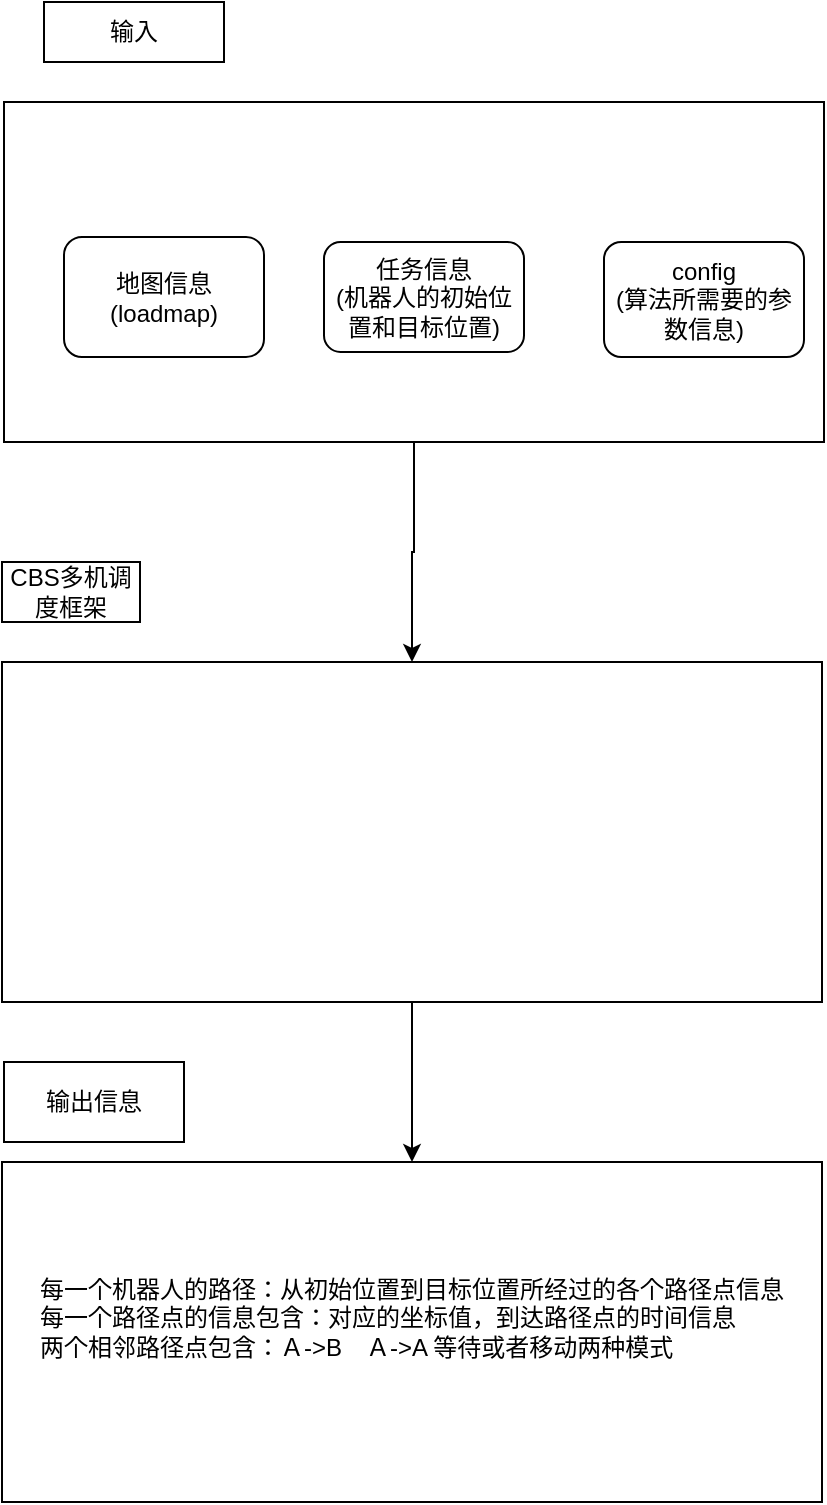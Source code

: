 <mxfile version="14.9.6" type="github">
  <diagram id="TwaOmYkCBFDTPxU2G0qU" name="Page-1">
    <mxGraphModel dx="813" dy="449" grid="1" gridSize="10" guides="1" tooltips="1" connect="1" arrows="1" fold="1" page="1" pageScale="1" pageWidth="827" pageHeight="1169" math="0" shadow="0">
      <root>
        <mxCell id="0" />
        <mxCell id="1" parent="0" />
        <mxCell id="Ba_fHNqHWJrxfKj6jcDo-9" value="输入" style="rounded=0;whiteSpace=wrap;html=1;" vertex="1" parent="1">
          <mxGeometry x="120" y="70" width="90" height="30" as="geometry" />
        </mxCell>
        <mxCell id="Ba_fHNqHWJrxfKj6jcDo-15" value="" style="edgeStyle=orthogonalEdgeStyle;rounded=0;orthogonalLoop=1;jettySize=auto;html=1;" edge="1" parent="1" source="Ba_fHNqHWJrxfKj6jcDo-10" target="Ba_fHNqHWJrxfKj6jcDo-14">
          <mxGeometry relative="1" as="geometry" />
        </mxCell>
        <mxCell id="Ba_fHNqHWJrxfKj6jcDo-10" value="" style="rounded=0;whiteSpace=wrap;html=1;" vertex="1" parent="1">
          <mxGeometry x="100" y="120" width="410" height="170" as="geometry" />
        </mxCell>
        <mxCell id="Ba_fHNqHWJrxfKj6jcDo-11" value="地图信息(loadmap)" style="rounded=1;whiteSpace=wrap;html=1;" vertex="1" parent="1">
          <mxGeometry x="130" y="187.5" width="100" height="60" as="geometry" />
        </mxCell>
        <mxCell id="Ba_fHNqHWJrxfKj6jcDo-12" value="&lt;div&gt;任务信息&lt;/div&gt;&lt;div&gt;(机器人的初始位置和目标位置)&lt;/div&gt;" style="rounded=1;whiteSpace=wrap;html=1;" vertex="1" parent="1">
          <mxGeometry x="260" y="190" width="100" height="55" as="geometry" />
        </mxCell>
        <mxCell id="Ba_fHNqHWJrxfKj6jcDo-13" value="&lt;div&gt;config&lt;/div&gt;&lt;div&gt;(算法所需要的参数信息)&lt;br&gt;&lt;/div&gt;" style="rounded=1;whiteSpace=wrap;html=1;" vertex="1" parent="1">
          <mxGeometry x="400" y="190" width="100" height="57.5" as="geometry" />
        </mxCell>
        <mxCell id="Ba_fHNqHWJrxfKj6jcDo-17" value="" style="edgeStyle=orthogonalEdgeStyle;rounded=0;orthogonalLoop=1;jettySize=auto;html=1;" edge="1" parent="1" source="Ba_fHNqHWJrxfKj6jcDo-14" target="Ba_fHNqHWJrxfKj6jcDo-16">
          <mxGeometry relative="1" as="geometry" />
        </mxCell>
        <mxCell id="Ba_fHNqHWJrxfKj6jcDo-14" value="" style="rounded=0;whiteSpace=wrap;html=1;" vertex="1" parent="1">
          <mxGeometry x="99" y="400" width="410" height="170" as="geometry" />
        </mxCell>
        <mxCell id="Ba_fHNqHWJrxfKj6jcDo-16" value="&lt;div&gt;每一个机器人的路径：从初始位置到目标位置所经过的各个路径点信息&lt;/div&gt;&lt;div align=&quot;left&quot;&gt;每一个路径点的信息包含：对应的坐标值，到达路径点的时间信息&lt;/div&gt;&lt;div align=&quot;left&quot;&gt;两个相邻路径点包含：Ａ-&amp;gt;B　Ａ-&amp;gt;A 等待或者移动两种模式&lt;br&gt;&lt;/div&gt;&lt;div&gt;&lt;br&gt;&lt;/div&gt;" style="rounded=0;whiteSpace=wrap;html=1;" vertex="1" parent="1">
          <mxGeometry x="99" y="650" width="410" height="170" as="geometry" />
        </mxCell>
        <mxCell id="Ba_fHNqHWJrxfKj6jcDo-18" value="输出信息" style="rounded=0;whiteSpace=wrap;html=1;" vertex="1" parent="1">
          <mxGeometry x="100" y="600" width="90" height="40" as="geometry" />
        </mxCell>
        <mxCell id="Ba_fHNqHWJrxfKj6jcDo-19" value="CBS多机调度框架" style="rounded=0;whiteSpace=wrap;html=1;" vertex="1" parent="1">
          <mxGeometry x="99" y="350" width="69" height="30" as="geometry" />
        </mxCell>
      </root>
    </mxGraphModel>
  </diagram>
</mxfile>

